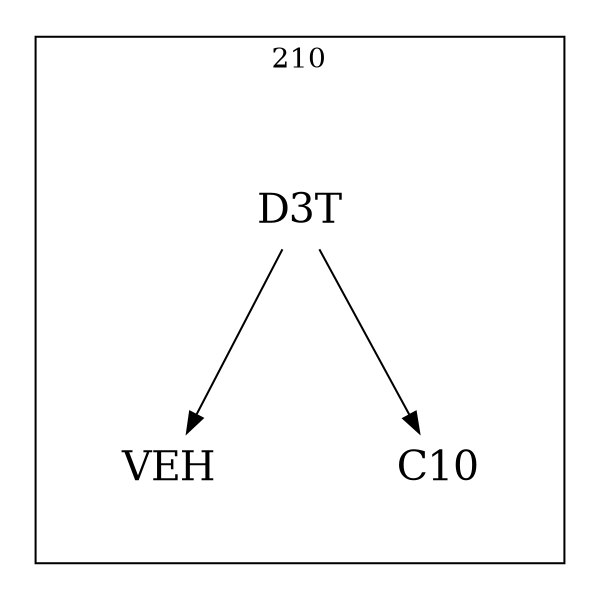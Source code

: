 strict digraph DAGS {
	size = "4,4!" ; ratio ="fill"; subgraph cluster_0{
			labeldoc = "t";
			label = "210";node	[label= VEH, shape = plaintext, fontsize=20] VEH;node	[label= D3T, shape = plaintext, fontsize=20] D3T;node	[label= C10, shape = plaintext, fontsize=20] C10;
D3T->VEH;
D3T->C10;
	}}